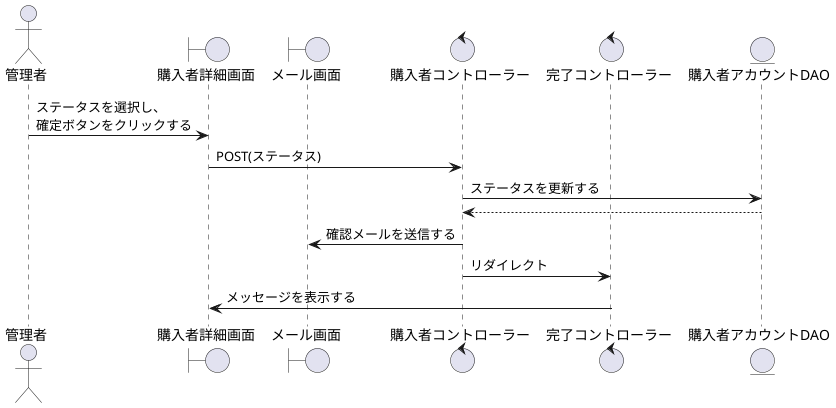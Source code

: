 @startuml 購入者アカウントステータス変更

actor    "管理者" as act
boundary "購入者詳細画面" as Account_change
boundary "メール画面" as mail
control  "購入者コントローラー" as purchase_c
control  "完了コントローラー" as completion_c
entity   "購入者アカウントDAO" as purchase_account_DAO

'-------------------------------------------------------------------------------------------

act -> Account_change : ステータスを選択し、\n確定ボタンをクリックする
Account_change -> purchase_c : POST(ステータス)
purchase_c -> purchase_account_DAO : ステータスを更新する
purchase_account_DAO --> purchase_c
purchase_c -> mail : 確認メールを送信する
purchase_c -> completion_c : リダイレクト
completion_c -> Account_change : メッセージを表示する

@enduml
